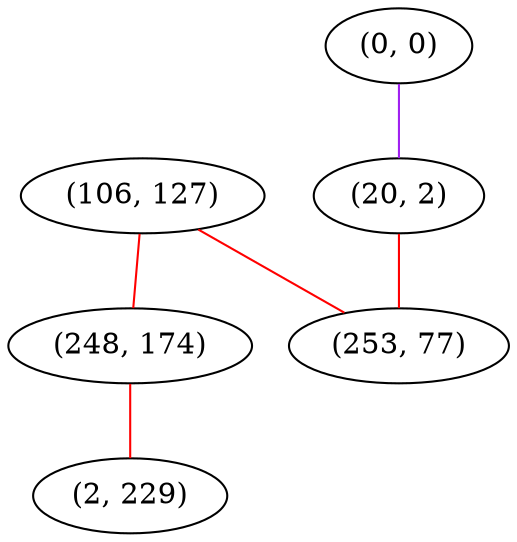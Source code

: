graph "" {
"(106, 127)";
"(0, 0)";
"(20, 2)";
"(248, 174)";
"(253, 77)";
"(2, 229)";
"(106, 127)" -- "(248, 174)"  [color=red, key=0, weight=1];
"(106, 127)" -- "(253, 77)"  [color=red, key=0, weight=1];
"(0, 0)" -- "(20, 2)"  [color=purple, key=0, weight=4];
"(20, 2)" -- "(253, 77)"  [color=red, key=0, weight=1];
"(248, 174)" -- "(2, 229)"  [color=red, key=0, weight=1];
}

